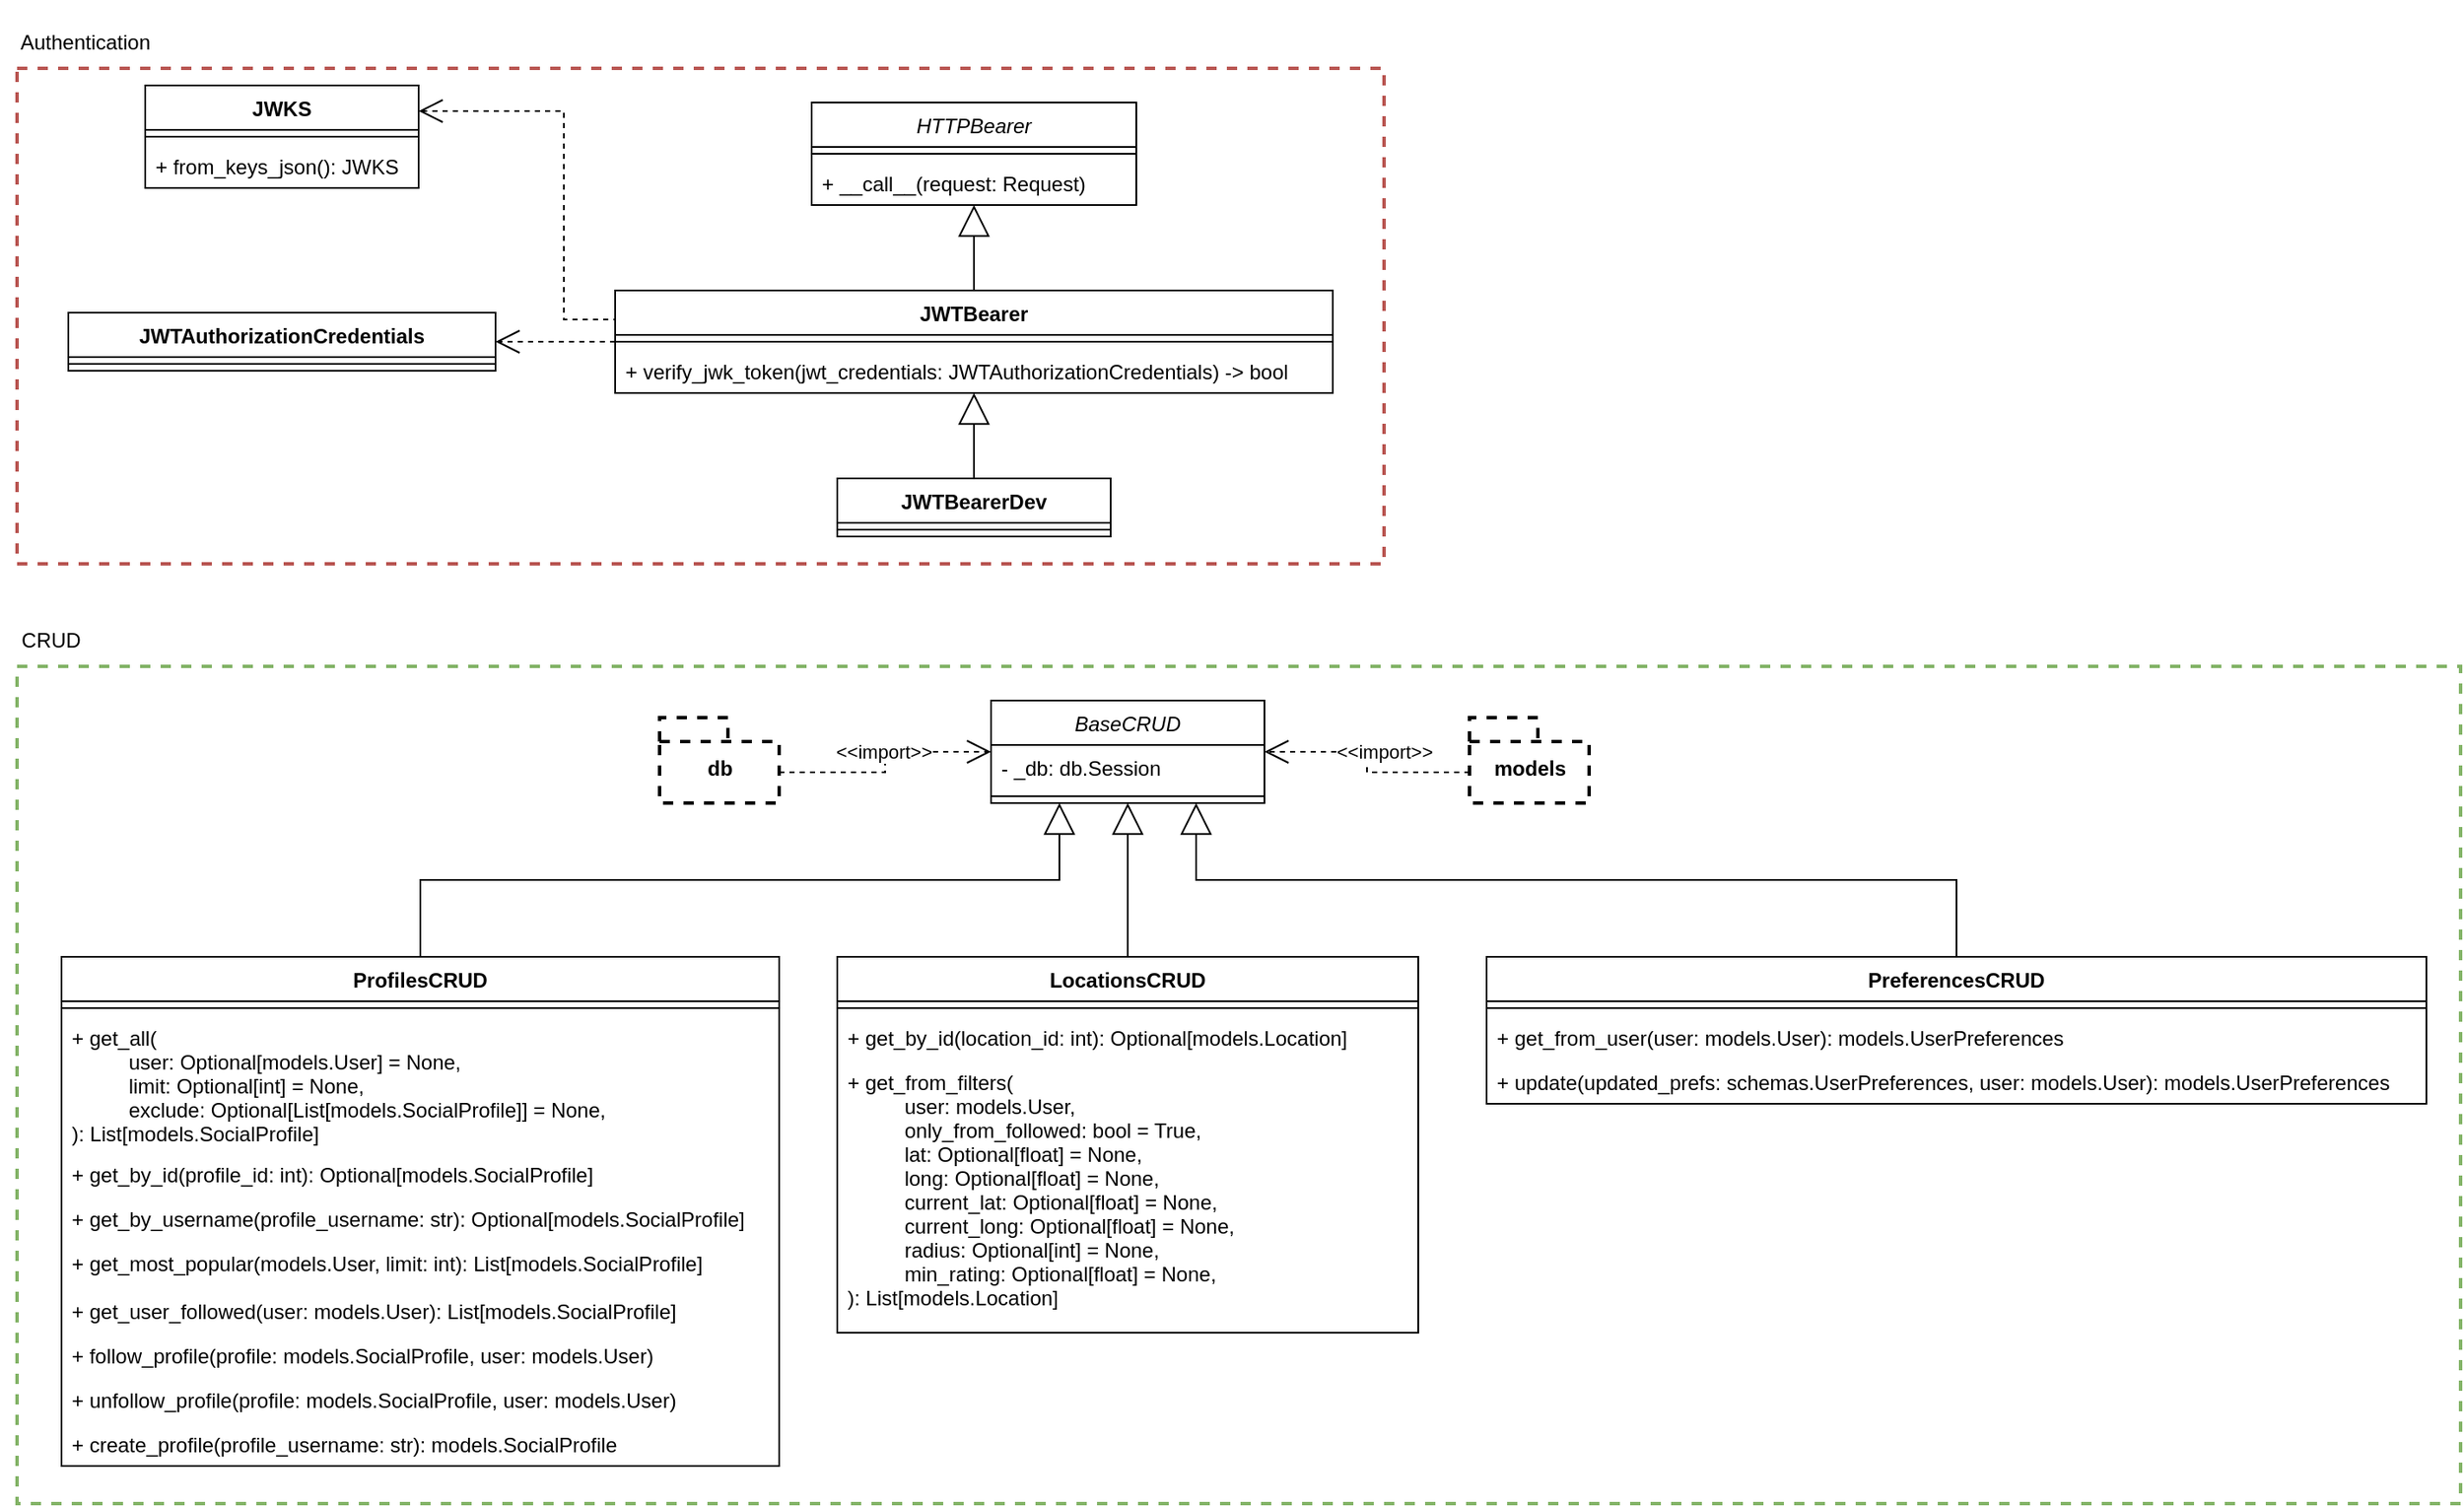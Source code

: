 <mxfile version="20.2.3" type="device"><diagram id="C5RBs43oDa-KdzZeNtuy" name="Page-1"><mxGraphModel dx="5403" dy="1587" grid="1" gridSize="10" guides="1" tooltips="1" connect="1" arrows="1" fold="1" page="1" pageScale="1" pageWidth="827" pageHeight="1169" math="0" shadow="0"><root><mxCell id="WIyWlLk6GJQsqaUBKTNV-0"/><mxCell id="WIyWlLk6GJQsqaUBKTNV-1" parent="WIyWlLk6GJQsqaUBKTNV-0"/><mxCell id="VONhyGqSkoEhZHYP9WTj-74" value="" style="group" vertex="1" connectable="0" parent="WIyWlLk6GJQsqaUBKTNV-1"><mxGeometry x="-1010" y="150" width="800" height="330" as="geometry"/></mxCell><mxCell id="VONhyGqSkoEhZHYP9WTj-71" value="" style="group" vertex="1" connectable="0" parent="VONhyGqSkoEhZHYP9WTj-74"><mxGeometry y="40" width="800" height="290" as="geometry"/></mxCell><mxCell id="VONhyGqSkoEhZHYP9WTj-68" value="" style="rounded=0;whiteSpace=wrap;html=1;fillColor=none;strokeColor=#b85450;dashed=1;sketch=0;glass=0;shadow=0;strokeWidth=2;" vertex="1" parent="VONhyGqSkoEhZHYP9WTj-71"><mxGeometry width="800" height="290" as="geometry"/></mxCell><mxCell id="VONhyGqSkoEhZHYP9WTj-0" value="JWTAuthorizationCredentials" style="swimlane;fontStyle=1;align=center;verticalAlign=top;childLayout=stackLayout;horizontal=1;startSize=26;horizontalStack=0;resizeParent=1;resizeParentMax=0;resizeLast=0;collapsible=1;marginBottom=0;" vertex="1" parent="VONhyGqSkoEhZHYP9WTj-71"><mxGeometry x="30" y="143" width="250" height="34" as="geometry"/></mxCell><mxCell id="VONhyGqSkoEhZHYP9WTj-2" value="" style="line;strokeWidth=1;fillColor=none;align=left;verticalAlign=middle;spacingTop=-1;spacingLeft=3;spacingRight=3;rotatable=0;labelPosition=right;points=[];portConstraint=eastwest;" vertex="1" parent="VONhyGqSkoEhZHYP9WTj-0"><mxGeometry y="26" width="250" height="8" as="geometry"/></mxCell><mxCell id="VONhyGqSkoEhZHYP9WTj-4" value="JWKS" style="swimlane;fontStyle=1;align=center;verticalAlign=top;childLayout=stackLayout;horizontal=1;startSize=26;horizontalStack=0;resizeParent=1;resizeParentMax=0;resizeLast=0;collapsible=1;marginBottom=0;" vertex="1" parent="VONhyGqSkoEhZHYP9WTj-71"><mxGeometry x="75" y="10" width="160" height="60" as="geometry"/></mxCell><mxCell id="VONhyGqSkoEhZHYP9WTj-6" value="" style="line;strokeWidth=1;fillColor=none;align=left;verticalAlign=middle;spacingTop=-1;spacingLeft=3;spacingRight=3;rotatable=0;labelPosition=right;points=[];portConstraint=eastwest;" vertex="1" parent="VONhyGqSkoEhZHYP9WTj-4"><mxGeometry y="26" width="160" height="8" as="geometry"/></mxCell><mxCell id="VONhyGqSkoEhZHYP9WTj-7" value="+ from_keys_json(): JWKS" style="text;strokeColor=none;fillColor=none;align=left;verticalAlign=top;spacingLeft=4;spacingRight=4;overflow=hidden;rotatable=0;points=[[0,0.5],[1,0.5]];portConstraint=eastwest;" vertex="1" parent="VONhyGqSkoEhZHYP9WTj-4"><mxGeometry y="34" width="160" height="26" as="geometry"/></mxCell><mxCell id="VONhyGqSkoEhZHYP9WTj-9" value="JWTBearer" style="swimlane;fontStyle=1;align=center;verticalAlign=top;childLayout=stackLayout;horizontal=1;startSize=26;horizontalStack=0;resizeParent=1;resizeParentMax=0;resizeLast=0;collapsible=1;marginBottom=0;" vertex="1" parent="VONhyGqSkoEhZHYP9WTj-71"><mxGeometry x="350" y="130" width="420" height="60" as="geometry"/></mxCell><mxCell id="VONhyGqSkoEhZHYP9WTj-11" value="" style="line;strokeWidth=1;fillColor=none;align=left;verticalAlign=middle;spacingTop=-1;spacingLeft=3;spacingRight=3;rotatable=0;labelPosition=right;points=[];portConstraint=eastwest;" vertex="1" parent="VONhyGqSkoEhZHYP9WTj-9"><mxGeometry y="26" width="420" height="8" as="geometry"/></mxCell><mxCell id="VONhyGqSkoEhZHYP9WTj-31" value="+ verify_jwk_token(jwt_credentials: JWTAuthorizationCredentials) -&gt; bool" style="text;strokeColor=none;fillColor=none;align=left;verticalAlign=top;spacingLeft=4;spacingRight=4;overflow=hidden;rotatable=0;points=[[0,0.5],[1,0.5]];portConstraint=eastwest;" vertex="1" parent="VONhyGqSkoEhZHYP9WTj-9"><mxGeometry y="34" width="420" height="26" as="geometry"/></mxCell><mxCell id="VONhyGqSkoEhZHYP9WTj-21" value="HTTPBearer" style="swimlane;fontStyle=2;align=center;verticalAlign=top;childLayout=stackLayout;horizontal=1;startSize=26;horizontalStack=0;resizeParent=1;resizeParentMax=0;resizeLast=0;collapsible=1;marginBottom=0;" vertex="1" parent="VONhyGqSkoEhZHYP9WTj-71"><mxGeometry x="465" y="20" width="190" height="60" as="geometry"/></mxCell><mxCell id="VONhyGqSkoEhZHYP9WTj-23" value="" style="line;strokeWidth=1;fillColor=none;align=left;verticalAlign=middle;spacingTop=-1;spacingLeft=3;spacingRight=3;rotatable=0;labelPosition=right;points=[];portConstraint=eastwest;" vertex="1" parent="VONhyGqSkoEhZHYP9WTj-21"><mxGeometry y="26" width="190" height="8" as="geometry"/></mxCell><mxCell id="VONhyGqSkoEhZHYP9WTj-24" value="+ __call__(request: Request)" style="text;strokeColor=none;fillColor=none;align=left;verticalAlign=top;spacingLeft=4;spacingRight=4;overflow=hidden;rotatable=0;points=[[0,0.5],[1,0.5]];portConstraint=eastwest;" vertex="1" parent="VONhyGqSkoEhZHYP9WTj-21"><mxGeometry y="34" width="190" height="26" as="geometry"/></mxCell><mxCell id="VONhyGqSkoEhZHYP9WTj-25" value="" style="endArrow=open;endSize=12;dashed=1;html=1;rounded=0;exitX=0;exitY=0.5;exitDx=0;exitDy=0;entryX=1;entryY=0.5;entryDx=0;entryDy=0;edgeStyle=orthogonalEdgeStyle;elbow=vertical;" edge="1" parent="VONhyGqSkoEhZHYP9WTj-71" source="VONhyGqSkoEhZHYP9WTj-9" target="VONhyGqSkoEhZHYP9WTj-0"><mxGeometry x="-0.001" y="-4" width="160" relative="1" as="geometry"><mxPoint x="390" y="290" as="sourcePoint"/><mxPoint x="510" y="350" as="targetPoint"/><mxPoint as="offset"/></mxGeometry></mxCell><mxCell id="VONhyGqSkoEhZHYP9WTj-28" value="" style="endArrow=open;endSize=12;dashed=1;html=1;rounded=0;exitX=0;exitY=0.25;exitDx=0;exitDy=0;entryX=1;entryY=0.25;entryDx=0;entryDy=0;edgeStyle=orthogonalEdgeStyle;elbow=vertical;" edge="1" parent="VONhyGqSkoEhZHYP9WTj-71" source="VONhyGqSkoEhZHYP9WTj-9" target="VONhyGqSkoEhZHYP9WTj-4"><mxGeometry x="-0.001" y="-4" width="160" relative="1" as="geometry"><mxPoint x="360" y="59.58" as="sourcePoint"/><mxPoint x="300" y="59.58" as="targetPoint"/><mxPoint as="offset"/><Array as="points"><mxPoint x="350" y="147"/><mxPoint x="320" y="147"/><mxPoint x="320" y="25"/></Array></mxGeometry></mxCell><mxCell id="VONhyGqSkoEhZHYP9WTj-29" value="JWTBearerDev" style="swimlane;fontStyle=1;align=center;verticalAlign=top;childLayout=stackLayout;horizontal=1;startSize=26;horizontalStack=0;resizeParent=1;resizeParentMax=0;resizeLast=0;collapsible=1;marginBottom=0;" vertex="1" parent="VONhyGqSkoEhZHYP9WTj-71"><mxGeometry x="480" y="240" width="160" height="34" as="geometry"/></mxCell><mxCell id="VONhyGqSkoEhZHYP9WTj-30" value="" style="line;strokeWidth=1;fillColor=none;align=left;verticalAlign=middle;spacingTop=-1;spacingLeft=3;spacingRight=3;rotatable=0;labelPosition=right;points=[];portConstraint=eastwest;" vertex="1" parent="VONhyGqSkoEhZHYP9WTj-29"><mxGeometry y="26" width="160" height="8" as="geometry"/></mxCell><mxCell id="VONhyGqSkoEhZHYP9WTj-32" value="" style="endArrow=block;endSize=16;endFill=0;html=1;rounded=0;elbow=vertical;exitX=0.5;exitY=0;exitDx=0;exitDy=0;edgeStyle=orthogonalEdgeStyle;entryX=0.5;entryY=1;entryDx=0;entryDy=0;" edge="1" parent="VONhyGqSkoEhZHYP9WTj-71" source="VONhyGqSkoEhZHYP9WTj-29" target="VONhyGqSkoEhZHYP9WTj-9"><mxGeometry width="160" relative="1" as="geometry"><mxPoint x="420" y="330" as="sourcePoint"/><mxPoint x="580" y="330" as="targetPoint"/></mxGeometry></mxCell><mxCell id="VONhyGqSkoEhZHYP9WTj-33" value="" style="endArrow=block;endSize=16;endFill=0;html=1;rounded=0;elbow=vertical;exitX=0.5;exitY=0;exitDx=0;exitDy=0;edgeStyle=orthogonalEdgeStyle;entryX=0.5;entryY=1;entryDx=0;entryDy=0;" edge="1" parent="VONhyGqSkoEhZHYP9WTj-71" source="VONhyGqSkoEhZHYP9WTj-9" target="VONhyGqSkoEhZHYP9WTj-21"><mxGeometry width="160" relative="1" as="geometry"><mxPoint x="550" y="110" as="sourcePoint"/><mxPoint x="550" y="60" as="targetPoint"/></mxGeometry></mxCell><mxCell id="VONhyGqSkoEhZHYP9WTj-73" value="Authentication" style="text;html=1;strokeColor=none;fillColor=none;align=center;verticalAlign=middle;whiteSpace=wrap;rounded=0;shadow=0;glass=0;dashed=1;sketch=0;" vertex="1" parent="VONhyGqSkoEhZHYP9WTj-74"><mxGeometry x="10" y="10" width="60" height="30" as="geometry"/></mxCell><mxCell id="VONhyGqSkoEhZHYP9WTj-72" value="CRUD" style="text;html=1;strokeColor=none;fillColor=none;align=center;verticalAlign=middle;whiteSpace=wrap;rounded=0;shadow=0;glass=0;dashed=1;sketch=0;" vertex="1" parent="WIyWlLk6GJQsqaUBKTNV-1"><mxGeometry x="-1020" y="510" width="60" height="30" as="geometry"/></mxCell><mxCell id="VONhyGqSkoEhZHYP9WTj-34" value="BaseCRUD" style="swimlane;fontStyle=2;align=center;verticalAlign=top;childLayout=stackLayout;horizontal=1;startSize=26;horizontalStack=0;resizeParent=1;resizeParentMax=0;resizeLast=0;collapsible=1;marginBottom=0;" vertex="1" parent="WIyWlLk6GJQsqaUBKTNV-1"><mxGeometry x="-440" y="560" width="160" height="60" as="geometry"/></mxCell><mxCell id="VONhyGqSkoEhZHYP9WTj-52" value="- _db: db.Session" style="text;strokeColor=none;fillColor=none;align=left;verticalAlign=top;spacingLeft=4;spacingRight=4;overflow=hidden;rotatable=0;points=[[0,0.5],[1,0.5]];portConstraint=eastwest;" vertex="1" parent="VONhyGqSkoEhZHYP9WTj-34"><mxGeometry y="26" width="160" height="26" as="geometry"/></mxCell><mxCell id="VONhyGqSkoEhZHYP9WTj-36" value="" style="line;strokeWidth=1;fillColor=none;align=left;verticalAlign=middle;spacingTop=-1;spacingLeft=3;spacingRight=3;rotatable=0;labelPosition=right;points=[];portConstraint=eastwest;" vertex="1" parent="VONhyGqSkoEhZHYP9WTj-34"><mxGeometry y="52" width="160" height="8" as="geometry"/></mxCell><mxCell id="VONhyGqSkoEhZHYP9WTj-40" value="LocationsCRUD" style="swimlane;fontStyle=1;align=center;verticalAlign=top;childLayout=stackLayout;horizontal=1;startSize=26;horizontalStack=0;resizeParent=1;resizeParentMax=0;resizeLast=0;collapsible=1;marginBottom=0;" vertex="1" parent="WIyWlLk6GJQsqaUBKTNV-1"><mxGeometry x="-530" y="710" width="340" height="220" as="geometry"/></mxCell><mxCell id="VONhyGqSkoEhZHYP9WTj-42" value="" style="line;strokeWidth=1;fillColor=none;align=left;verticalAlign=middle;spacingTop=-1;spacingLeft=3;spacingRight=3;rotatable=0;labelPosition=right;points=[];portConstraint=eastwest;" vertex="1" parent="VONhyGqSkoEhZHYP9WTj-40"><mxGeometry y="26" width="340" height="8" as="geometry"/></mxCell><mxCell id="VONhyGqSkoEhZHYP9WTj-43" value="+ get_by_id(location_id: int): Optional[models.Location]" style="text;strokeColor=none;fillColor=none;align=left;verticalAlign=top;spacingLeft=4;spacingRight=4;overflow=hidden;rotatable=0;points=[[0,0.5],[1,0.5]];portConstraint=eastwest;" vertex="1" parent="VONhyGqSkoEhZHYP9WTj-40"><mxGeometry y="34" width="340" height="26" as="geometry"/></mxCell><mxCell id="VONhyGqSkoEhZHYP9WTj-54" value="+ get_from_filters(&#10;          user: models.User,&#10;          only_from_followed: bool = True,&#10;          lat: Optional[float] = None,&#10;          long: Optional[float] = None,&#10;          current_lat: Optional[float] = None,&#10;          current_long: Optional[float] = None,&#10;          radius: Optional[int] = None,&#10;          min_rating: Optional[float] = None,&#10;): List[models.Location]" style="text;strokeColor=none;fillColor=none;align=left;verticalAlign=top;spacingLeft=4;spacingRight=4;overflow=hidden;rotatable=0;points=[[0,0.5],[1,0.5]];portConstraint=eastwest;" vertex="1" parent="VONhyGqSkoEhZHYP9WTj-40"><mxGeometry y="60" width="340" height="160" as="geometry"/></mxCell><mxCell id="VONhyGqSkoEhZHYP9WTj-46" value="ProfilesCRUD" style="swimlane;fontStyle=1;align=center;verticalAlign=top;childLayout=stackLayout;horizontal=1;startSize=26;horizontalStack=0;resizeParent=1;resizeParentMax=0;resizeLast=0;collapsible=1;marginBottom=0;" vertex="1" parent="WIyWlLk6GJQsqaUBKTNV-1"><mxGeometry x="-984" y="710" width="420" height="298" as="geometry"/></mxCell><mxCell id="VONhyGqSkoEhZHYP9WTj-47" value="" style="line;strokeWidth=1;fillColor=none;align=left;verticalAlign=middle;spacingTop=-1;spacingLeft=3;spacingRight=3;rotatable=0;labelPosition=right;points=[];portConstraint=eastwest;" vertex="1" parent="VONhyGqSkoEhZHYP9WTj-46"><mxGeometry y="26" width="420" height="8" as="geometry"/></mxCell><mxCell id="VONhyGqSkoEhZHYP9WTj-56" value="+ get_all(&#10;          user: Optional[models.User] = None,&#10;          limit: Optional[int] = None,&#10;          exclude: Optional[List[models.SocialProfile]] = None,&#10;): List[models.SocialProfile]" style="text;strokeColor=none;fillColor=none;align=left;verticalAlign=top;spacingLeft=4;spacingRight=4;overflow=hidden;rotatable=0;points=[[0,0.5],[1,0.5]];portConstraint=eastwest;" vertex="1" parent="VONhyGqSkoEhZHYP9WTj-46"><mxGeometry y="34" width="420" height="80" as="geometry"/></mxCell><mxCell id="VONhyGqSkoEhZHYP9WTj-57" value="+ get_by_id(profile_id: int): Optional[models.SocialProfile]" style="text;strokeColor=none;fillColor=none;align=left;verticalAlign=top;spacingLeft=4;spacingRight=4;overflow=hidden;rotatable=0;points=[[0,0.5],[1,0.5]];portConstraint=eastwest;" vertex="1" parent="VONhyGqSkoEhZHYP9WTj-46"><mxGeometry y="114" width="420" height="26" as="geometry"/></mxCell><mxCell id="VONhyGqSkoEhZHYP9WTj-58" value="+ get_by_username(profile_username: str): Optional[models.SocialProfile]" style="text;strokeColor=none;fillColor=none;align=left;verticalAlign=top;spacingLeft=4;spacingRight=4;overflow=hidden;rotatable=0;points=[[0,0.5],[1,0.5]];portConstraint=eastwest;html=1;" vertex="1" parent="VONhyGqSkoEhZHYP9WTj-46"><mxGeometry y="140" width="420" height="26" as="geometry"/></mxCell><mxCell id="VONhyGqSkoEhZHYP9WTj-59" value="&lt;div&gt;+ get_most_popular(&lt;span style=&quot;background-color: initial;&quot;&gt;models.User, limit: int&lt;/span&gt;&lt;span style=&quot;background-color: initial;&quot;&gt;): List[models.SocialProfile]&lt;/span&gt;&lt;/div&gt;" style="text;strokeColor=none;fillColor=none;align=left;verticalAlign=top;spacingLeft=4;spacingRight=4;overflow=hidden;rotatable=0;points=[[0,0.5],[1,0.5]];portConstraint=eastwest;html=1;" vertex="1" parent="VONhyGqSkoEhZHYP9WTj-46"><mxGeometry y="166" width="420" height="28" as="geometry"/></mxCell><mxCell id="VONhyGqSkoEhZHYP9WTj-60" value="+ get_user_followed(user: models.User): List[models.SocialProfile]" style="text;strokeColor=none;fillColor=none;align=left;verticalAlign=top;spacingLeft=4;spacingRight=4;overflow=hidden;rotatable=0;points=[[0,0.5],[1,0.5]];portConstraint=eastwest;html=1;" vertex="1" parent="VONhyGqSkoEhZHYP9WTj-46"><mxGeometry y="194" width="420" height="26" as="geometry"/></mxCell><mxCell id="VONhyGqSkoEhZHYP9WTj-61" value="+ follow_profile(profile: models.SocialProfile, user: models.User)" style="text;strokeColor=none;fillColor=none;align=left;verticalAlign=top;spacingLeft=4;spacingRight=4;overflow=hidden;rotatable=0;points=[[0,0.5],[1,0.5]];portConstraint=eastwest;html=1;" vertex="1" parent="VONhyGqSkoEhZHYP9WTj-46"><mxGeometry y="220" width="420" height="26" as="geometry"/></mxCell><mxCell id="VONhyGqSkoEhZHYP9WTj-63" value="+ unfollow_profile(profile: models.SocialProfile, user: models.User)" style="text;strokeColor=none;fillColor=none;align=left;verticalAlign=top;spacingLeft=4;spacingRight=4;overflow=hidden;rotatable=0;points=[[0,0.5],[1,0.5]];portConstraint=eastwest;html=1;" vertex="1" parent="VONhyGqSkoEhZHYP9WTj-46"><mxGeometry y="246" width="420" height="26" as="geometry"/></mxCell><mxCell id="VONhyGqSkoEhZHYP9WTj-62" value="+ create_profile(profile_username: str): models.SocialProfile" style="text;strokeColor=none;fillColor=none;align=left;verticalAlign=top;spacingLeft=4;spacingRight=4;overflow=hidden;rotatable=0;points=[[0,0.5],[1,0.5]];portConstraint=eastwest;html=1;" vertex="1" parent="VONhyGqSkoEhZHYP9WTj-46"><mxGeometry y="272" width="420" height="26" as="geometry"/></mxCell><mxCell id="VONhyGqSkoEhZHYP9WTj-49" value="PreferencesCRUD" style="swimlane;fontStyle=1;align=center;verticalAlign=top;childLayout=stackLayout;horizontal=1;startSize=26;horizontalStack=0;resizeParent=1;resizeParentMax=0;resizeLast=0;collapsible=1;marginBottom=0;" vertex="1" parent="WIyWlLk6GJQsqaUBKTNV-1"><mxGeometry x="-150" y="710" width="550" height="86" as="geometry"/></mxCell><mxCell id="VONhyGqSkoEhZHYP9WTj-50" value="" style="line;strokeWidth=1;fillColor=none;align=left;verticalAlign=middle;spacingTop=-1;spacingLeft=3;spacingRight=3;rotatable=0;labelPosition=right;points=[];portConstraint=eastwest;" vertex="1" parent="VONhyGqSkoEhZHYP9WTj-49"><mxGeometry y="26" width="550" height="8" as="geometry"/></mxCell><mxCell id="VONhyGqSkoEhZHYP9WTj-48" value="+ get_from_user(user: models.User): models.UserPreferences" style="text;strokeColor=none;fillColor=none;align=left;verticalAlign=top;spacingLeft=4;spacingRight=4;overflow=hidden;rotatable=0;points=[[0,0.5],[1,0.5]];portConstraint=eastwest;" vertex="1" parent="VONhyGqSkoEhZHYP9WTj-49"><mxGeometry y="34" width="550" height="26" as="geometry"/></mxCell><mxCell id="VONhyGqSkoEhZHYP9WTj-55" value="+ update(updated_prefs: schemas.UserPreferences, user: models.User): models.UserPreferences" style="text;strokeColor=none;fillColor=none;align=left;verticalAlign=top;spacingLeft=4;spacingRight=4;overflow=hidden;rotatable=0;points=[[0,0.5],[1,0.5]];portConstraint=eastwest;" vertex="1" parent="VONhyGqSkoEhZHYP9WTj-49"><mxGeometry y="60" width="550" height="26" as="geometry"/></mxCell><mxCell id="VONhyGqSkoEhZHYP9WTj-64" value="" style="endArrow=block;endSize=16;endFill=0;html=1;rounded=0;elbow=vertical;entryX=0.25;entryY=1;entryDx=0;entryDy=0;exitX=0.5;exitY=0;exitDx=0;exitDy=0;edgeStyle=orthogonalEdgeStyle;" edge="1" parent="WIyWlLk6GJQsqaUBKTNV-1" source="VONhyGqSkoEhZHYP9WTj-46" target="VONhyGqSkoEhZHYP9WTj-34"><mxGeometry width="160" relative="1" as="geometry"><mxPoint x="-800" y="690" as="sourcePoint"/><mxPoint x="-640" y="690" as="targetPoint"/></mxGeometry></mxCell><mxCell id="VONhyGqSkoEhZHYP9WTj-65" value="" style="endArrow=block;endSize=16;endFill=0;html=1;rounded=0;elbow=vertical;entryX=0.5;entryY=1;entryDx=0;entryDy=0;exitX=0.5;exitY=0;exitDx=0;exitDy=0;edgeStyle=orthogonalEdgeStyle;" edge="1" parent="WIyWlLk6GJQsqaUBKTNV-1" source="VONhyGqSkoEhZHYP9WTj-40" target="VONhyGqSkoEhZHYP9WTj-34"><mxGeometry width="160" relative="1" as="geometry"><mxPoint x="-300.0" y="760" as="sourcePoint"/><mxPoint x="10.0" y="640" as="targetPoint"/></mxGeometry></mxCell><mxCell id="VONhyGqSkoEhZHYP9WTj-66" value="" style="endArrow=block;endSize=16;endFill=0;html=1;rounded=0;elbow=vertical;entryX=0.75;entryY=1;entryDx=0;entryDy=0;exitX=0.5;exitY=0;exitDx=0;exitDy=0;edgeStyle=orthogonalEdgeStyle;" edge="1" parent="WIyWlLk6GJQsqaUBKTNV-1" source="VONhyGqSkoEhZHYP9WTj-49" target="VONhyGqSkoEhZHYP9WTj-34"><mxGeometry width="160" relative="1" as="geometry"><mxPoint x="-650.0" y="760" as="sourcePoint"/><mxPoint x="-340.0" y="640" as="targetPoint"/></mxGeometry></mxCell><mxCell id="VONhyGqSkoEhZHYP9WTj-69" value="" style="rounded=0;whiteSpace=wrap;html=1;fillColor=none;strokeColor=#82b366;dashed=1;sketch=0;glass=0;shadow=0;strokeWidth=2;" vertex="1" parent="WIyWlLk6GJQsqaUBKTNV-1"><mxGeometry x="-1010" y="540" width="1430" height="490" as="geometry"/></mxCell><mxCell id="VONhyGqSkoEhZHYP9WTj-76" value="models" style="shape=folder;fontStyle=1;spacingTop=10;tabWidth=40;tabHeight=14;tabPosition=left;html=1;rounded=0;shadow=0;glass=0;dashed=1;sketch=0;strokeWidth=2;fillColor=none;gradientColor=none;" vertex="1" parent="WIyWlLk6GJQsqaUBKTNV-1"><mxGeometry x="-160" y="570" width="70" height="50" as="geometry"/></mxCell><mxCell id="VONhyGqSkoEhZHYP9WTj-77" value="" style="endArrow=open;endSize=12;dashed=1;html=1;rounded=0;edgeStyle=orthogonalEdgeStyle;exitX=0;exitY=0;exitDx=0;exitDy=32;exitPerimeter=0;entryX=1;entryY=0.5;entryDx=0;entryDy=0;" edge="1" parent="WIyWlLk6GJQsqaUBKTNV-1" source="VONhyGqSkoEhZHYP9WTj-76" target="VONhyGqSkoEhZHYP9WTj-34"><mxGeometry width="160" relative="1" as="geometry"><mxPoint x="-150" y="650" as="sourcePoint"/><mxPoint x="-260" y="590" as="targetPoint"/></mxGeometry></mxCell><mxCell id="VONhyGqSkoEhZHYP9WTj-78" value="&amp;lt;&amp;lt;import&amp;gt;&amp;gt;" style="edgeLabel;html=1;align=center;verticalAlign=middle;resizable=0;points=[];" vertex="1" connectable="0" parent="VONhyGqSkoEhZHYP9WTj-77"><mxGeometry x="0.212" relative="1" as="geometry"><mxPoint x="18" as="offset"/></mxGeometry></mxCell><mxCell id="VONhyGqSkoEhZHYP9WTj-79" value="db" style="shape=folder;fontStyle=1;spacingTop=10;tabWidth=40;tabHeight=14;tabPosition=left;html=1;rounded=0;shadow=0;glass=0;dashed=1;sketch=0;strokeWidth=2;fillColor=none;gradientColor=none;" vertex="1" parent="WIyWlLk6GJQsqaUBKTNV-1"><mxGeometry x="-634" y="570" width="70" height="50" as="geometry"/></mxCell><mxCell id="VONhyGqSkoEhZHYP9WTj-80" value="" style="endArrow=open;endSize=12;dashed=1;html=1;rounded=0;edgeStyle=orthogonalEdgeStyle;exitX=0;exitY=0;exitDx=70;exitDy=32;exitPerimeter=0;entryX=0;entryY=0.5;entryDx=0;entryDy=0;" edge="1" parent="WIyWlLk6GJQsqaUBKTNV-1" source="VONhyGqSkoEhZHYP9WTj-79" target="VONhyGqSkoEhZHYP9WTj-34"><mxGeometry width="160" relative="1" as="geometry"><mxPoint x="-770" y="640" as="sourcePoint"/><mxPoint x="-490" y="600" as="targetPoint"/></mxGeometry></mxCell><mxCell id="VONhyGqSkoEhZHYP9WTj-81" value="&amp;lt;&amp;lt;import&amp;gt;&amp;gt;" style="edgeLabel;html=1;align=center;verticalAlign=middle;resizable=0;points=[];" vertex="1" connectable="0" parent="VONhyGqSkoEhZHYP9WTj-80"><mxGeometry x="0.212" relative="1" as="geometry"><mxPoint x="-10" as="offset"/></mxGeometry></mxCell></root></mxGraphModel></diagram></mxfile>